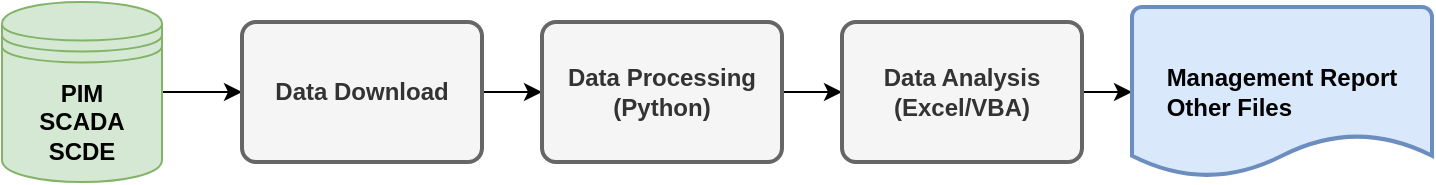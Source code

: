 <mxfile version="20.6.0" type="github">
  <diagram id="Jcn1UH8a3Qz2HtR8IgAm" name="Página-1">
    <mxGraphModel dx="1294" dy="549" grid="1" gridSize="10" guides="1" tooltips="1" connect="1" arrows="1" fold="1" page="1" pageScale="1" pageWidth="1169" pageHeight="827" math="0" shadow="0">
      <root>
        <mxCell id="0" />
        <mxCell id="1" parent="0" />
        <mxCell id="cwhTuikSD54gOtTVaaTC-4" value="" style="edgeStyle=orthogonalEdgeStyle;rounded=0;orthogonalLoop=1;jettySize=auto;html=1;" edge="1" parent="1" source="cwhTuikSD54gOtTVaaTC-1" target="cwhTuikSD54gOtTVaaTC-2">
          <mxGeometry relative="1" as="geometry" />
        </mxCell>
        <mxCell id="cwhTuikSD54gOtTVaaTC-1" value="&lt;b&gt;PIM&lt;br&gt;SCADA&lt;br&gt;SCDE&lt;/b&gt;" style="shape=datastore;whiteSpace=wrap;html=1;fillColor=#d5e8d4;strokeColor=#82b366;" vertex="1" parent="1">
          <mxGeometry x="20" y="140" width="80" height="90" as="geometry" />
        </mxCell>
        <mxCell id="cwhTuikSD54gOtTVaaTC-7" value="" style="edgeStyle=orthogonalEdgeStyle;rounded=0;orthogonalLoop=1;jettySize=auto;html=1;" edge="1" parent="1" source="cwhTuikSD54gOtTVaaTC-2" target="cwhTuikSD54gOtTVaaTC-5">
          <mxGeometry relative="1" as="geometry" />
        </mxCell>
        <mxCell id="cwhTuikSD54gOtTVaaTC-2" value="&lt;b&gt;Data Download&lt;/b&gt;" style="rounded=1;whiteSpace=wrap;html=1;absoluteArcSize=1;arcSize=14;strokeWidth=2;fillColor=#f5f5f5;fontColor=#333333;strokeColor=#666666;" vertex="1" parent="1">
          <mxGeometry x="140" y="150" width="120" height="70" as="geometry" />
        </mxCell>
        <mxCell id="cwhTuikSD54gOtTVaaTC-8" value="" style="edgeStyle=orthogonalEdgeStyle;rounded=0;orthogonalLoop=1;jettySize=auto;html=1;" edge="1" parent="1" source="cwhTuikSD54gOtTVaaTC-5" target="cwhTuikSD54gOtTVaaTC-6">
          <mxGeometry relative="1" as="geometry" />
        </mxCell>
        <mxCell id="cwhTuikSD54gOtTVaaTC-5" value="&lt;b&gt;Data Processing (Python)&lt;/b&gt;" style="rounded=1;whiteSpace=wrap;html=1;absoluteArcSize=1;arcSize=14;strokeWidth=2;fillColor=#f5f5f5;fontColor=#333333;strokeColor=#666666;" vertex="1" parent="1">
          <mxGeometry x="290" y="150" width="120" height="70" as="geometry" />
        </mxCell>
        <mxCell id="cwhTuikSD54gOtTVaaTC-10" value="" style="edgeStyle=orthogonalEdgeStyle;rounded=0;orthogonalLoop=1;jettySize=auto;html=1;" edge="1" parent="1" source="cwhTuikSD54gOtTVaaTC-6" target="cwhTuikSD54gOtTVaaTC-9">
          <mxGeometry relative="1" as="geometry" />
        </mxCell>
        <mxCell id="cwhTuikSD54gOtTVaaTC-6" value="&lt;b&gt;Data Analysis (Excel/VBA)&lt;/b&gt;" style="rounded=1;whiteSpace=wrap;html=1;absoluteArcSize=1;arcSize=14;strokeWidth=2;fillColor=#f5f5f5;fontColor=#333333;strokeColor=#666666;" vertex="1" parent="1">
          <mxGeometry x="440" y="150" width="120" height="70" as="geometry" />
        </mxCell>
        <mxCell id="cwhTuikSD54gOtTVaaTC-9" value="&lt;div style=&quot;text-align: left;&quot;&gt;&lt;b style=&quot;background-color: initial;&quot;&gt;Management Report&lt;/b&gt;&lt;/div&gt;&lt;b&gt;&lt;div style=&quot;text-align: left;&quot;&gt;&lt;b style=&quot;background-color: initial;&quot;&gt;Other Files&lt;/b&gt;&lt;/div&gt;&lt;/b&gt;" style="strokeWidth=2;html=1;shape=mxgraph.flowchart.document2;whiteSpace=wrap;size=0.25;fillColor=#dae8fc;strokeColor=#6c8ebf;" vertex="1" parent="1">
          <mxGeometry x="585" y="142.5" width="150" height="85" as="geometry" />
        </mxCell>
      </root>
    </mxGraphModel>
  </diagram>
</mxfile>
